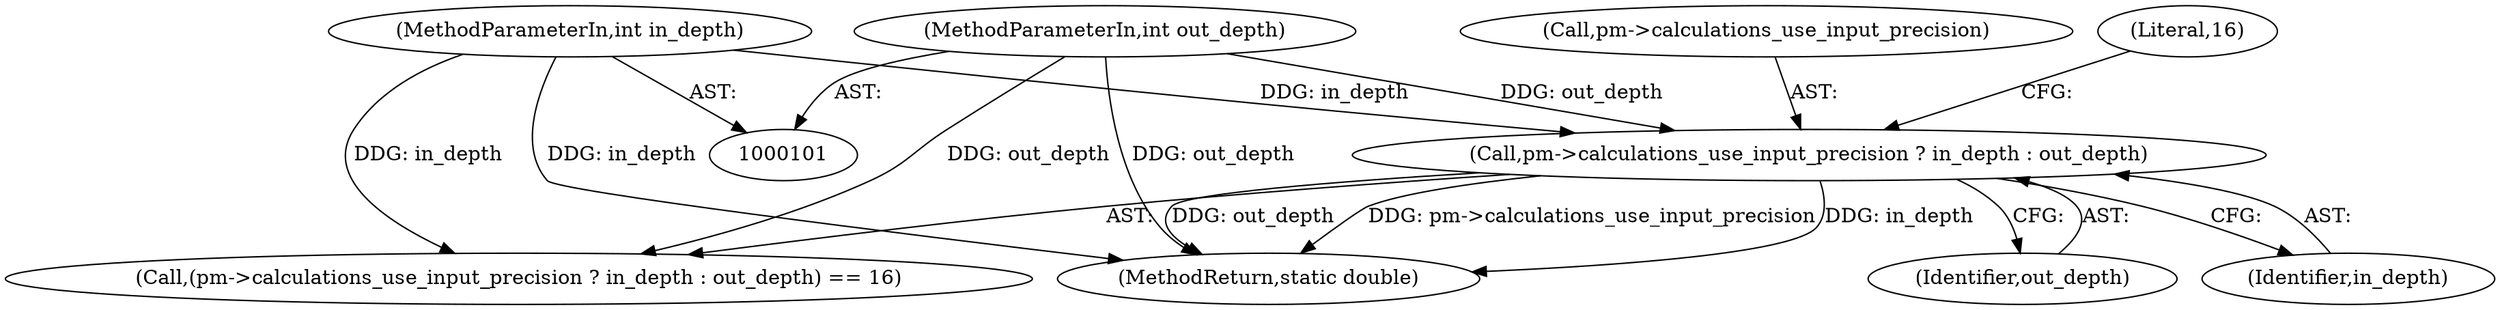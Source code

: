 digraph "0_Android_9d4853418ab2f754c2b63e091c29c5529b8b86ca_111@pointer" {
"1000112" [label="(Call,pm->calculations_use_input_precision ? in_depth : out_depth)"];
"1000103" [label="(MethodParameterIn,int in_depth)"];
"1000104" [label="(MethodParameterIn,int out_depth)"];
"1000104" [label="(MethodParameterIn,int out_depth)"];
"1000111" [label="(Call,(pm->calculations_use_input_precision ? in_depth : out_depth) == 16)"];
"1000117" [label="(Identifier,out_depth)"];
"1000132" [label="(MethodReturn,static double)"];
"1000112" [label="(Call,pm->calculations_use_input_precision ? in_depth : out_depth)"];
"1000113" [label="(Call,pm->calculations_use_input_precision)"];
"1000103" [label="(MethodParameterIn,int in_depth)"];
"1000118" [label="(Literal,16)"];
"1000116" [label="(Identifier,in_depth)"];
"1000112" -> "1000111"  [label="AST: "];
"1000112" -> "1000116"  [label="CFG: "];
"1000112" -> "1000117"  [label="CFG: "];
"1000113" -> "1000112"  [label="AST: "];
"1000116" -> "1000112"  [label="AST: "];
"1000117" -> "1000112"  [label="AST: "];
"1000118" -> "1000112"  [label="CFG: "];
"1000112" -> "1000132"  [label="DDG: out_depth"];
"1000112" -> "1000132"  [label="DDG: pm->calculations_use_input_precision"];
"1000112" -> "1000132"  [label="DDG: in_depth"];
"1000103" -> "1000112"  [label="DDG: in_depth"];
"1000104" -> "1000112"  [label="DDG: out_depth"];
"1000103" -> "1000101"  [label="AST: "];
"1000103" -> "1000132"  [label="DDG: in_depth"];
"1000103" -> "1000111"  [label="DDG: in_depth"];
"1000104" -> "1000101"  [label="AST: "];
"1000104" -> "1000132"  [label="DDG: out_depth"];
"1000104" -> "1000111"  [label="DDG: out_depth"];
}
